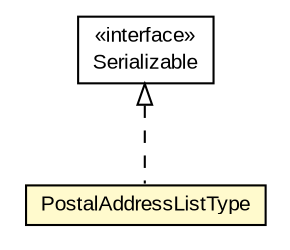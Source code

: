 #!/usr/local/bin/dot
#
# Class diagram 
# Generated by UMLGraph version R5_6-24-gf6e263 (http://www.umlgraph.org/)
#

digraph G {
	edge [fontname="arial",fontsize=10,labelfontname="arial",labelfontsize=10];
	node [fontname="arial",fontsize=10,shape=plaintext];
	nodesep=0.25;
	ranksep=0.5;
	// eu.europa.esig.jaxb.tsl.PostalAddressListType
	c513198 [label=<<table title="eu.europa.esig.jaxb.tsl.PostalAddressListType" border="0" cellborder="1" cellspacing="0" cellpadding="2" port="p" bgcolor="lemonChiffon" href="./PostalAddressListType.html">
		<tr><td><table border="0" cellspacing="0" cellpadding="1">
<tr><td align="center" balign="center"> PostalAddressListType </td></tr>
		</table></td></tr>
		</table>>, URL="./PostalAddressListType.html", fontname="arial", fontcolor="black", fontsize=10.0];
	//eu.europa.esig.jaxb.tsl.PostalAddressListType implements java.io.Serializable
	c513474:p -> c513198:p [dir=back,arrowtail=empty,style=dashed];
	// java.io.Serializable
	c513474 [label=<<table title="java.io.Serializable" border="0" cellborder="1" cellspacing="0" cellpadding="2" port="p" href="http://java.sun.com/j2se/1.4.2/docs/api/java/io/Serializable.html">
		<tr><td><table border="0" cellspacing="0" cellpadding="1">
<tr><td align="center" balign="center"> &#171;interface&#187; </td></tr>
<tr><td align="center" balign="center"> Serializable </td></tr>
		</table></td></tr>
		</table>>, URL="http://java.sun.com/j2se/1.4.2/docs/api/java/io/Serializable.html", fontname="arial", fontcolor="black", fontsize=10.0];
}


